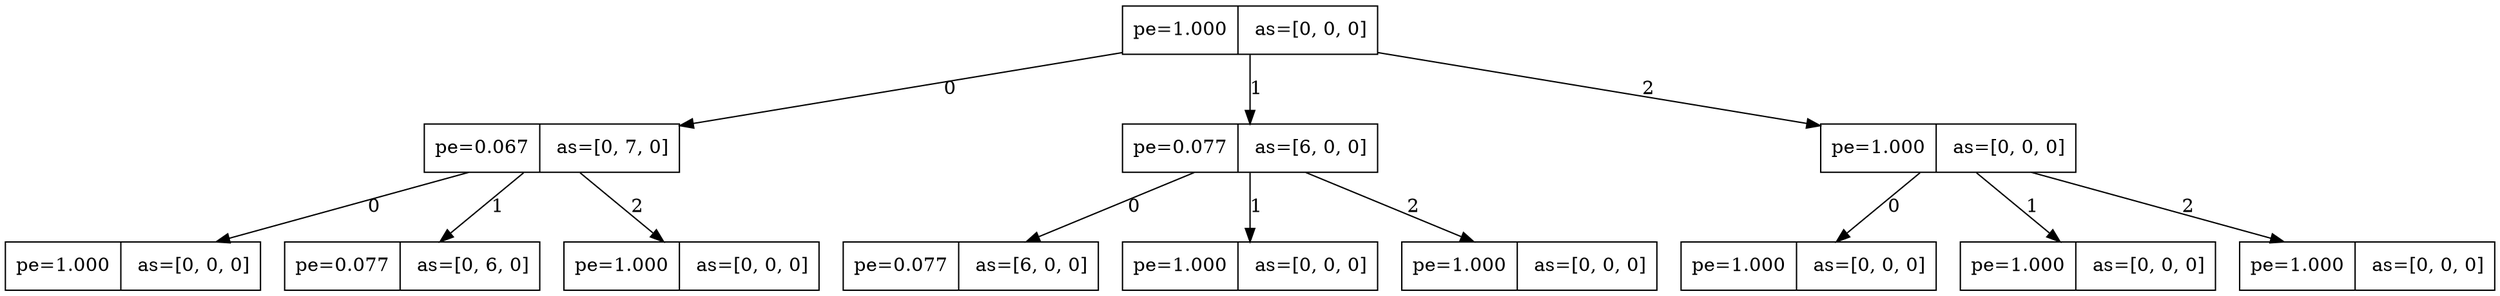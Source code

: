 digraph nodes {
	node [shape=record];
	name0 [label="pe=1.000 | as=[0, 0, 0]"];
	name1 [label="pe=0.067 | as=[0, 7, 0]"];
	name2 [label="pe=1.000 | as=[0, 0, 0]"];
	name1 -> name2 [label=0];
	name3 [label="pe=0.077 | as=[0, 6, 0]"];
	name1 -> name3 [label=1];
	name4 [label="pe=1.000 | as=[0, 0, 0]"];
	name1 -> name4 [label=2];
	name0 -> name1 [label=0];
	name5 [label="pe=0.077 | as=[6, 0, 0]"];
	name6 [label="pe=0.077 | as=[6, 0, 0]"];
	name5 -> name6 [label=0];
	name7 [label="pe=1.000 | as=[0, 0, 0]"];
	name5 -> name7 [label=1];
	name8 [label="pe=1.000 | as=[0, 0, 0]"];
	name5 -> name8 [label=2];
	name0 -> name5 [label=1];
	name9 [label="pe=1.000 | as=[0, 0, 0]"];
	name10 [label="pe=1.000 | as=[0, 0, 0]"];
	name9 -> name10 [label=0];
	name11 [label="pe=1.000 | as=[0, 0, 0]"];
	name9 -> name11 [label=1];
	name12 [label="pe=1.000 | as=[0, 0, 0]"];
	name9 -> name12 [label=2];
	name0 -> name9 [label=2];
}

